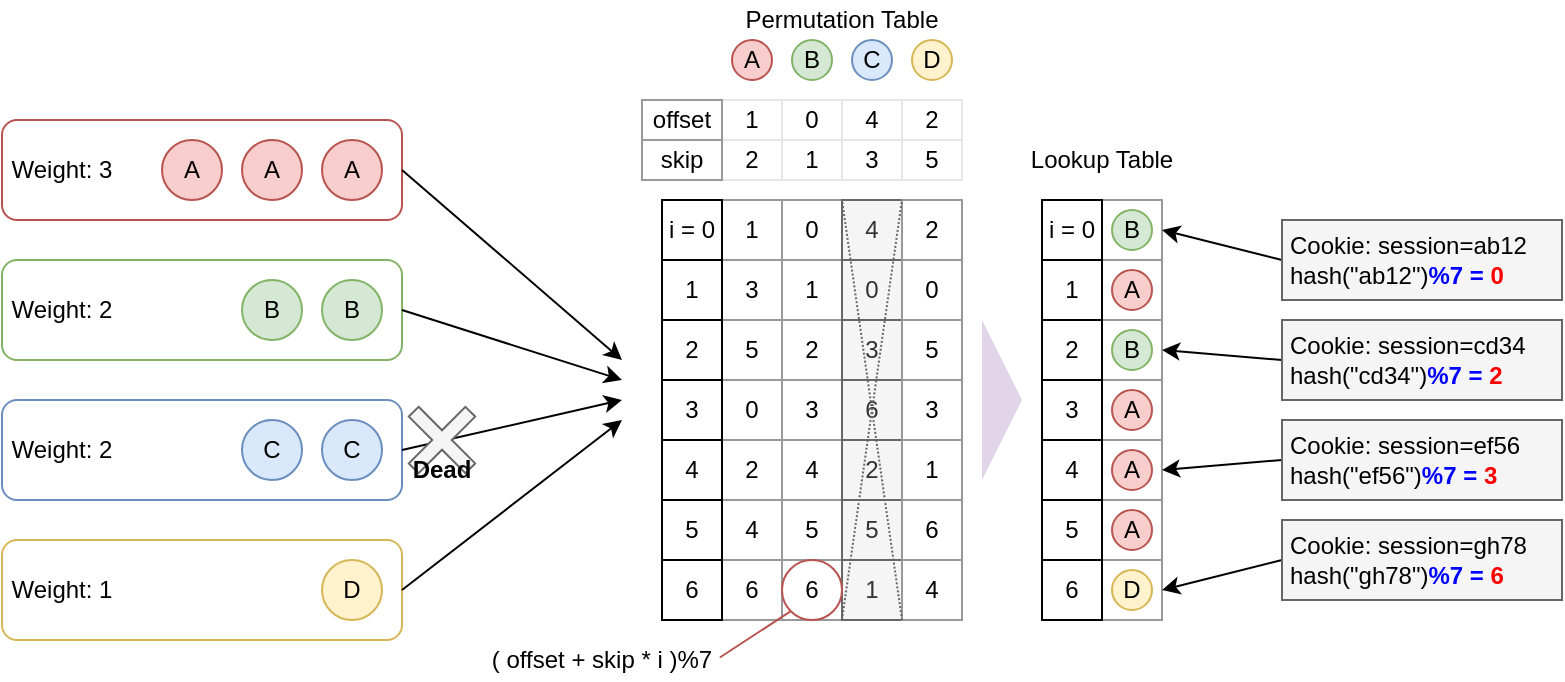 <mxfile>
    <diagram id="SwyTIUc-K7ksmOeCrZUB" name="Page-1">
        <mxGraphModel dx="906" dy="626" grid="1" gridSize="10" guides="1" tooltips="1" connect="1" arrows="1" fold="1" page="1" pageScale="1" pageWidth="850" pageHeight="1100" math="0" shadow="0">
            <root>
                <mxCell id="0"/>
                <mxCell id="1" parent="0"/>
                <mxCell id="5" value="" style="rounded=1;whiteSpace=wrap;html=1;fillColor=default;strokeColor=#b85450;" parent="1" vertex="1">
                    <mxGeometry x="80" y="150" width="200" height="50" as="geometry"/>
                </mxCell>
                <mxCell id="7" value="" style="rounded=1;whiteSpace=wrap;html=1;fillColor=default;strokeColor=#82b366;" parent="1" vertex="1">
                    <mxGeometry x="80" y="220" width="200" height="50" as="geometry"/>
                </mxCell>
                <mxCell id="8" value="" style="rounded=1;whiteSpace=wrap;html=1;fillColor=default;strokeColor=#6c8ebf;" parent="1" vertex="1">
                    <mxGeometry x="80" y="290" width="200" height="50" as="geometry"/>
                </mxCell>
                <mxCell id="9" value="" style="rounded=1;whiteSpace=wrap;html=1;fillColor=default;strokeColor=#d6b656;" parent="1" vertex="1">
                    <mxGeometry x="80" y="360" width="200" height="50" as="geometry"/>
                </mxCell>
                <mxCell id="10" value="" style="endArrow=classic;html=1;exitX=1;exitY=0.5;exitDx=0;exitDy=0;" parent="1" source="5" edge="1">
                    <mxGeometry width="50" height="50" relative="1" as="geometry">
                        <mxPoint x="370" y="290" as="sourcePoint"/>
                        <mxPoint x="390" y="270" as="targetPoint"/>
                    </mxGeometry>
                </mxCell>
                <mxCell id="11" value="" style="endArrow=classic;html=1;exitX=1;exitY=0.5;exitDx=0;exitDy=0;" parent="1" source="9" edge="1">
                    <mxGeometry width="50" height="50" relative="1" as="geometry">
                        <mxPoint x="290" y="210" as="sourcePoint"/>
                        <mxPoint x="390" y="300" as="targetPoint"/>
                    </mxGeometry>
                </mxCell>
                <mxCell id="12" value="" style="endArrow=classic;html=1;exitX=1;exitY=0.5;exitDx=0;exitDy=0;" parent="1" source="8" edge="1">
                    <mxGeometry width="50" height="50" relative="1" as="geometry">
                        <mxPoint x="290" y="380" as="sourcePoint"/>
                        <mxPoint x="390" y="290" as="targetPoint"/>
                    </mxGeometry>
                </mxCell>
                <mxCell id="13" value="" style="endArrow=classic;html=1;exitX=1;exitY=0.5;exitDx=0;exitDy=0;" parent="1" source="7" edge="1">
                    <mxGeometry width="50" height="50" relative="1" as="geometry">
                        <mxPoint x="290" y="320" as="sourcePoint"/>
                        <mxPoint x="390" y="280" as="targetPoint"/>
                    </mxGeometry>
                </mxCell>
                <mxCell id="4" value="A" style="ellipse;whiteSpace=wrap;html=1;aspect=fixed;fillColor=#f8cecc;strokeColor=#b85450;" parent="1" vertex="1">
                    <mxGeometry x="240" y="160" width="30" height="30" as="geometry"/>
                </mxCell>
                <mxCell id="14" value="A" style="ellipse;whiteSpace=wrap;html=1;aspect=fixed;fillColor=#f8cecc;strokeColor=#b85450;" parent="1" vertex="1">
                    <mxGeometry x="200" y="160" width="30" height="30" as="geometry"/>
                </mxCell>
                <mxCell id="15" value="A" style="ellipse;whiteSpace=wrap;html=1;aspect=fixed;fillColor=#f8cecc;strokeColor=#b85450;" parent="1" vertex="1">
                    <mxGeometry x="160" y="160" width="30" height="30" as="geometry"/>
                </mxCell>
                <mxCell id="16" value="B" style="ellipse;whiteSpace=wrap;html=1;aspect=fixed;fillColor=#d5e8d4;strokeColor=#82b366;" parent="1" vertex="1">
                    <mxGeometry x="200" y="230" width="30" height="30" as="geometry"/>
                </mxCell>
                <mxCell id="17" value="B" style="ellipse;whiteSpace=wrap;html=1;aspect=fixed;fillColor=#d5e8d4;strokeColor=#82b366;" parent="1" vertex="1">
                    <mxGeometry x="240" y="230" width="30" height="30" as="geometry"/>
                </mxCell>
                <mxCell id="18" value="C" style="ellipse;whiteSpace=wrap;html=1;aspect=fixed;fillColor=#dae8fc;strokeColor=#6c8ebf;" parent="1" vertex="1">
                    <mxGeometry x="240" y="300" width="30" height="30" as="geometry"/>
                </mxCell>
                <mxCell id="19" value="C" style="ellipse;whiteSpace=wrap;html=1;aspect=fixed;fillColor=#dae8fc;strokeColor=#6c8ebf;" parent="1" vertex="1">
                    <mxGeometry x="200" y="300" width="30" height="30" as="geometry"/>
                </mxCell>
                <mxCell id="20" value="D" style="ellipse;whiteSpace=wrap;html=1;aspect=fixed;fillColor=#fff2cc;strokeColor=#d6b656;" parent="1" vertex="1">
                    <mxGeometry x="240" y="370" width="30" height="30" as="geometry"/>
                </mxCell>
                <mxCell id="21" value="" style="shape=cross;whiteSpace=wrap;html=1;fillColor=#f5f5f5;size=0.173;fontColor=#333333;strokeColor=#666666;rotation=45;" parent="1" vertex="1">
                    <mxGeometry x="280" y="290" width="40" height="40" as="geometry"/>
                </mxCell>
                <mxCell id="22" value="Dead" style="text;html=1;strokeColor=none;fillColor=none;align=center;verticalAlign=middle;whiteSpace=wrap;rounded=0;fontStyle=1" parent="1" vertex="1">
                    <mxGeometry x="270" y="310" width="60" height="30" as="geometry"/>
                </mxCell>
                <mxCell id="34" value="Weight: 3" style="text;html=1;strokeColor=none;fillColor=none;align=center;verticalAlign=middle;whiteSpace=wrap;rounded=0;" parent="1" vertex="1">
                    <mxGeometry x="80" y="160" width="60" height="30" as="geometry"/>
                </mxCell>
                <mxCell id="35" value="Weight: 2" style="text;html=1;strokeColor=none;fillColor=none;align=center;verticalAlign=middle;whiteSpace=wrap;rounded=0;" parent="1" vertex="1">
                    <mxGeometry x="80" y="230" width="60" height="30" as="geometry"/>
                </mxCell>
                <mxCell id="36" value="Weight: 2" style="text;html=1;strokeColor=none;fillColor=none;align=center;verticalAlign=middle;whiteSpace=wrap;rounded=0;" parent="1" vertex="1">
                    <mxGeometry x="80" y="300" width="60" height="30" as="geometry"/>
                </mxCell>
                <mxCell id="37" value="Weight: 1" style="text;html=1;strokeColor=none;fillColor=none;align=center;verticalAlign=middle;whiteSpace=wrap;rounded=0;" parent="1" vertex="1">
                    <mxGeometry x="80" y="370" width="60" height="30" as="geometry"/>
                </mxCell>
                <mxCell id="128" value="3" style="whiteSpace=wrap;html=1;aspect=fixed;strokeColor=#999999;" vertex="1" parent="1">
                    <mxGeometry x="440" y="220" width="30" height="30" as="geometry"/>
                </mxCell>
                <mxCell id="129" value="5" style="whiteSpace=wrap;html=1;aspect=fixed;strokeColor=#999999;" vertex="1" parent="1">
                    <mxGeometry x="440" y="250" width="30" height="30" as="geometry"/>
                </mxCell>
                <mxCell id="130" value="0" style="whiteSpace=wrap;html=1;aspect=fixed;strokeColor=#999999;" vertex="1" parent="1">
                    <mxGeometry x="440" y="280" width="30" height="30" as="geometry"/>
                </mxCell>
                <mxCell id="131" value="2" style="whiteSpace=wrap;html=1;aspect=fixed;strokeColor=#999999;" vertex="1" parent="1">
                    <mxGeometry x="440" y="310" width="30" height="30" as="geometry"/>
                </mxCell>
                <mxCell id="132" value="4" style="whiteSpace=wrap;html=1;aspect=fixed;strokeColor=#999999;" vertex="1" parent="1">
                    <mxGeometry x="440" y="340" width="30" height="30" as="geometry"/>
                </mxCell>
                <mxCell id="133" value="6" style="whiteSpace=wrap;html=1;aspect=fixed;strokeColor=#999999;" vertex="1" parent="1">
                    <mxGeometry x="440" y="370" width="30" height="30" as="geometry"/>
                </mxCell>
                <mxCell id="134" value="1" style="whiteSpace=wrap;html=1;aspect=fixed;strokeColor=#999999;" vertex="1" parent="1">
                    <mxGeometry x="440" y="190" width="30" height="30" as="geometry"/>
                </mxCell>
                <mxCell id="135" value="1" style="whiteSpace=wrap;html=1;aspect=fixed;strokeColor=#999999;" vertex="1" parent="1">
                    <mxGeometry x="470" y="220" width="30" height="30" as="geometry"/>
                </mxCell>
                <mxCell id="136" value="2" style="whiteSpace=wrap;html=1;aspect=fixed;strokeColor=#999999;" vertex="1" parent="1">
                    <mxGeometry x="470" y="250" width="30" height="30" as="geometry"/>
                </mxCell>
                <mxCell id="137" value="3" style="whiteSpace=wrap;html=1;aspect=fixed;strokeColor=#999999;" vertex="1" parent="1">
                    <mxGeometry x="470" y="280" width="30" height="30" as="geometry"/>
                </mxCell>
                <mxCell id="138" value="4" style="whiteSpace=wrap;html=1;aspect=fixed;strokeColor=#999999;" vertex="1" parent="1">
                    <mxGeometry x="470" y="310" width="30" height="30" as="geometry"/>
                </mxCell>
                <mxCell id="139" value="5" style="whiteSpace=wrap;html=1;aspect=fixed;strokeColor=#999999;" vertex="1" parent="1">
                    <mxGeometry x="470" y="340" width="30" height="30" as="geometry"/>
                </mxCell>
                <mxCell id="140" value="6" style="whiteSpace=wrap;html=1;aspect=fixed;strokeColor=#999999;" vertex="1" parent="1">
                    <mxGeometry x="470" y="370" width="30" height="30" as="geometry"/>
                </mxCell>
                <mxCell id="141" value="0" style="whiteSpace=wrap;html=1;aspect=fixed;strokeColor=#999999;" vertex="1" parent="1">
                    <mxGeometry x="470" y="190" width="30" height="30" as="geometry"/>
                </mxCell>
                <mxCell id="142" value="0" style="whiteSpace=wrap;html=1;aspect=fixed;strokeColor=#666666;fillColor=#f5f5f5;fontColor=#333333;" vertex="1" parent="1">
                    <mxGeometry x="500" y="220" width="30" height="30" as="geometry"/>
                </mxCell>
                <mxCell id="143" value="3" style="whiteSpace=wrap;html=1;aspect=fixed;strokeColor=#666666;fillColor=#f5f5f5;fontColor=#333333;" vertex="1" parent="1">
                    <mxGeometry x="500" y="250" width="30" height="30" as="geometry"/>
                </mxCell>
                <mxCell id="144" value="6" style="whiteSpace=wrap;html=1;aspect=fixed;strokeColor=#666666;fillColor=#f5f5f5;fontColor=#333333;" vertex="1" parent="1">
                    <mxGeometry x="500" y="280" width="30" height="30" as="geometry"/>
                </mxCell>
                <mxCell id="145" value="2" style="whiteSpace=wrap;html=1;aspect=fixed;strokeColor=#666666;fillColor=#f5f5f5;fontColor=#333333;" vertex="1" parent="1">
                    <mxGeometry x="500" y="310" width="30" height="30" as="geometry"/>
                </mxCell>
                <mxCell id="146" value="5" style="whiteSpace=wrap;html=1;aspect=fixed;strokeColor=#666666;fillColor=#f5f5f5;fontColor=#333333;" vertex="1" parent="1">
                    <mxGeometry x="500" y="340" width="30" height="30" as="geometry"/>
                </mxCell>
                <mxCell id="147" value="1" style="whiteSpace=wrap;html=1;aspect=fixed;strokeColor=#666666;fillColor=#f5f5f5;fontColor=#333333;" vertex="1" parent="1">
                    <mxGeometry x="500" y="370" width="30" height="30" as="geometry"/>
                </mxCell>
                <mxCell id="148" value="4" style="whiteSpace=wrap;html=1;aspect=fixed;strokeColor=#666666;fillColor=#f5f5f5;fontColor=#333333;" vertex="1" parent="1">
                    <mxGeometry x="500" y="190" width="30" height="30" as="geometry"/>
                </mxCell>
                <mxCell id="149" value="0" style="whiteSpace=wrap;html=1;aspect=fixed;strokeColor=#999999;" vertex="1" parent="1">
                    <mxGeometry x="530" y="220" width="30" height="30" as="geometry"/>
                </mxCell>
                <mxCell id="150" value="5" style="whiteSpace=wrap;html=1;aspect=fixed;strokeColor=#999999;" vertex="1" parent="1">
                    <mxGeometry x="530" y="250" width="30" height="30" as="geometry"/>
                </mxCell>
                <mxCell id="151" value="3" style="whiteSpace=wrap;html=1;aspect=fixed;strokeColor=#999999;" vertex="1" parent="1">
                    <mxGeometry x="530" y="280" width="30" height="30" as="geometry"/>
                </mxCell>
                <mxCell id="152" value="1" style="whiteSpace=wrap;html=1;aspect=fixed;strokeColor=#999999;" vertex="1" parent="1">
                    <mxGeometry x="530" y="310" width="30" height="30" as="geometry"/>
                </mxCell>
                <mxCell id="153" value="6" style="whiteSpace=wrap;html=1;aspect=fixed;strokeColor=#999999;" vertex="1" parent="1">
                    <mxGeometry x="530" y="340" width="30" height="30" as="geometry"/>
                </mxCell>
                <mxCell id="154" value="4" style="whiteSpace=wrap;html=1;aspect=fixed;strokeColor=#999999;" vertex="1" parent="1">
                    <mxGeometry x="530" y="370" width="30" height="30" as="geometry"/>
                </mxCell>
                <mxCell id="155" value="2" style="whiteSpace=wrap;html=1;aspect=fixed;strokeColor=#999999;" vertex="1" parent="1">
                    <mxGeometry x="530" y="190" width="30" height="30" as="geometry"/>
                </mxCell>
                <mxCell id="163" value="Permutation Table" style="text;html=1;strokeColor=none;fillColor=none;align=center;verticalAlign=middle;whiteSpace=wrap;rounded=0;" vertex="1" parent="1">
                    <mxGeometry x="440" y="90" width="120" height="20" as="geometry"/>
                </mxCell>
                <mxCell id="164" value="Lookup Table" style="text;html=1;strokeColor=none;fillColor=none;align=center;verticalAlign=middle;whiteSpace=wrap;rounded=0;" vertex="1" parent="1">
                    <mxGeometry x="590" y="160" width="80" height="20" as="geometry"/>
                </mxCell>
                <mxCell id="165" value="A" style="ellipse;whiteSpace=wrap;html=1;aspect=fixed;fillColor=#f8cecc;strokeColor=#b85450;" vertex="1" parent="1">
                    <mxGeometry x="445" y="110" width="20" height="20" as="geometry"/>
                </mxCell>
                <mxCell id="166" value="B" style="ellipse;whiteSpace=wrap;html=1;aspect=fixed;fillColor=#d5e8d4;strokeColor=#82b366;" vertex="1" parent="1">
                    <mxGeometry x="475" y="110" width="20" height="20" as="geometry"/>
                </mxCell>
                <mxCell id="167" value="C" style="ellipse;whiteSpace=wrap;html=1;aspect=fixed;fillColor=#dae8fc;strokeColor=#6c8ebf;" vertex="1" parent="1">
                    <mxGeometry x="505" y="110" width="20" height="20" as="geometry"/>
                </mxCell>
                <mxCell id="168" value="D" style="ellipse;whiteSpace=wrap;html=1;aspect=fixed;fillColor=#fff2cc;strokeColor=#d6b656;" vertex="1" parent="1">
                    <mxGeometry x="535" y="110" width="20" height="20" as="geometry"/>
                </mxCell>
                <mxCell id="169" value="i = 0" style="rounded=0;whiteSpace=wrap;html=1;" vertex="1" parent="1">
                    <mxGeometry x="410" y="190" width="30" height="30" as="geometry"/>
                </mxCell>
                <mxCell id="170" value="1" style="rounded=0;whiteSpace=wrap;html=1;" vertex="1" parent="1">
                    <mxGeometry x="410" y="220" width="30" height="30" as="geometry"/>
                </mxCell>
                <mxCell id="175" value="1" style="rounded=0;whiteSpace=wrap;html=1;strokeColor=#E6E6E6;fillColor=default;" vertex="1" parent="1">
                    <mxGeometry x="440" y="140" width="30" height="20" as="geometry"/>
                </mxCell>
                <mxCell id="176" value="0" style="rounded=0;whiteSpace=wrap;html=1;strokeColor=#E6E6E6;fillColor=default;" vertex="1" parent="1">
                    <mxGeometry x="470" y="140" width="30" height="20" as="geometry"/>
                </mxCell>
                <mxCell id="177" value="4" style="rounded=0;whiteSpace=wrap;html=1;strokeColor=#E6E6E6;fillColor=default;" vertex="1" parent="1">
                    <mxGeometry x="500" y="140" width="30" height="20" as="geometry"/>
                </mxCell>
                <mxCell id="178" value="2" style="rounded=0;whiteSpace=wrap;html=1;strokeColor=#E6E6E6;fillColor=default;" vertex="1" parent="1">
                    <mxGeometry x="530" y="140" width="30" height="20" as="geometry"/>
                </mxCell>
                <mxCell id="179" value="2" style="rounded=0;whiteSpace=wrap;html=1;strokeColor=#E6E6E6;fillColor=default;" vertex="1" parent="1">
                    <mxGeometry x="440" y="160" width="30" height="20" as="geometry"/>
                </mxCell>
                <mxCell id="180" value="1" style="rounded=0;whiteSpace=wrap;html=1;strokeColor=#E6E6E6;fillColor=default;" vertex="1" parent="1">
                    <mxGeometry x="470" y="160" width="30" height="20" as="geometry"/>
                </mxCell>
                <mxCell id="181" value="3" style="rounded=0;whiteSpace=wrap;html=1;strokeColor=#E6E6E6;fillColor=default;" vertex="1" parent="1">
                    <mxGeometry x="500" y="160" width="30" height="20" as="geometry"/>
                </mxCell>
                <mxCell id="182" value="5" style="rounded=0;whiteSpace=wrap;html=1;strokeColor=#E6E6E6;fillColor=default;" vertex="1" parent="1">
                    <mxGeometry x="530" y="160" width="30" height="20" as="geometry"/>
                </mxCell>
                <mxCell id="183" value="2" style="rounded=0;whiteSpace=wrap;html=1;" vertex="1" parent="1">
                    <mxGeometry x="410" y="250" width="30" height="30" as="geometry"/>
                </mxCell>
                <mxCell id="184" value="3" style="rounded=0;whiteSpace=wrap;html=1;" vertex="1" parent="1">
                    <mxGeometry x="410" y="280" width="30" height="30" as="geometry"/>
                </mxCell>
                <mxCell id="185" value="4" style="rounded=0;whiteSpace=wrap;html=1;" vertex="1" parent="1">
                    <mxGeometry x="410" y="310" width="30" height="30" as="geometry"/>
                </mxCell>
                <mxCell id="186" value="5" style="rounded=0;whiteSpace=wrap;html=1;" vertex="1" parent="1">
                    <mxGeometry x="410" y="340" width="30" height="30" as="geometry"/>
                </mxCell>
                <mxCell id="187" value="6" style="rounded=0;whiteSpace=wrap;html=1;" vertex="1" parent="1">
                    <mxGeometry x="410" y="370" width="30" height="30" as="geometry"/>
                </mxCell>
                <mxCell id="173" value="offset" style="rounded=0;whiteSpace=wrap;html=1;strokeColor=#999999;" vertex="1" parent="1">
                    <mxGeometry x="400" y="140" width="40" height="20" as="geometry"/>
                </mxCell>
                <mxCell id="174" value="skip" style="rounded=0;whiteSpace=wrap;html=1;strokeColor=#999999;" vertex="1" parent="1">
                    <mxGeometry x="400" y="160" width="40" height="20" as="geometry"/>
                </mxCell>
                <mxCell id="188" value="" style="ellipse;whiteSpace=wrap;html=1;aspect=fixed;strokeColor=#b85450;fillColor=none;" vertex="1" parent="1">
                    <mxGeometry x="470" y="370" width="30" height="30" as="geometry"/>
                </mxCell>
                <mxCell id="191" style="edgeStyle=none;html=1;entryX=0;entryY=1;entryDx=0;entryDy=0;fillColor=#f8cecc;strokeColor=#b85450;exitX=0.991;exitY=0.437;exitDx=0;exitDy=0;exitPerimeter=0;endArrow=none;endFill=0;" edge="1" parent="1" source="190" target="188">
                    <mxGeometry relative="1" as="geometry"/>
                </mxCell>
                <mxCell id="190" value="( offset + skip * i )%7" style="text;html=1;strokeColor=none;fillColor=none;align=center;verticalAlign=middle;whiteSpace=wrap;rounded=0;" vertex="1" parent="1">
                    <mxGeometry x="320" y="410" width="120" height="20" as="geometry"/>
                </mxCell>
                <mxCell id="192" value="" style="whiteSpace=wrap;html=1;aspect=fixed;strokeColor=#999999;" vertex="1" parent="1">
                    <mxGeometry x="630" y="220" width="30" height="30" as="geometry"/>
                </mxCell>
                <mxCell id="193" value="" style="whiteSpace=wrap;html=1;aspect=fixed;strokeColor=#999999;" vertex="1" parent="1">
                    <mxGeometry x="630" y="250" width="30" height="30" as="geometry"/>
                </mxCell>
                <mxCell id="194" value="" style="whiteSpace=wrap;html=1;aspect=fixed;strokeColor=#999999;" vertex="1" parent="1">
                    <mxGeometry x="630" y="280" width="30" height="30" as="geometry"/>
                </mxCell>
                <mxCell id="195" value="" style="whiteSpace=wrap;html=1;aspect=fixed;strokeColor=#999999;" vertex="1" parent="1">
                    <mxGeometry x="630" y="310" width="30" height="30" as="geometry"/>
                </mxCell>
                <mxCell id="196" value="" style="whiteSpace=wrap;html=1;aspect=fixed;strokeColor=#999999;" vertex="1" parent="1">
                    <mxGeometry x="630" y="340" width="30" height="30" as="geometry"/>
                </mxCell>
                <mxCell id="197" value="" style="whiteSpace=wrap;html=1;aspect=fixed;strokeColor=#999999;" vertex="1" parent="1">
                    <mxGeometry x="630" y="370" width="30" height="30" as="geometry"/>
                </mxCell>
                <mxCell id="198" value="" style="whiteSpace=wrap;html=1;aspect=fixed;strokeColor=#999999;" vertex="1" parent="1">
                    <mxGeometry x="630" y="190" width="30" height="30" as="geometry"/>
                </mxCell>
                <mxCell id="199" value="i = 0" style="rounded=0;whiteSpace=wrap;html=1;" vertex="1" parent="1">
                    <mxGeometry x="600" y="190" width="30" height="30" as="geometry"/>
                </mxCell>
                <mxCell id="200" value="1" style="rounded=0;whiteSpace=wrap;html=1;" vertex="1" parent="1">
                    <mxGeometry x="600" y="220" width="30" height="30" as="geometry"/>
                </mxCell>
                <mxCell id="201" value="2" style="rounded=0;whiteSpace=wrap;html=1;" vertex="1" parent="1">
                    <mxGeometry x="600" y="250" width="30" height="30" as="geometry"/>
                </mxCell>
                <mxCell id="202" value="3" style="rounded=0;whiteSpace=wrap;html=1;" vertex="1" parent="1">
                    <mxGeometry x="600" y="280" width="30" height="30" as="geometry"/>
                </mxCell>
                <mxCell id="203" value="4" style="rounded=0;whiteSpace=wrap;html=1;" vertex="1" parent="1">
                    <mxGeometry x="600" y="310" width="30" height="30" as="geometry"/>
                </mxCell>
                <mxCell id="204" value="5" style="rounded=0;whiteSpace=wrap;html=1;" vertex="1" parent="1">
                    <mxGeometry x="600" y="340" width="30" height="30" as="geometry"/>
                </mxCell>
                <mxCell id="205" value="6" style="rounded=0;whiteSpace=wrap;html=1;" vertex="1" parent="1">
                    <mxGeometry x="600" y="370" width="30" height="30" as="geometry"/>
                </mxCell>
                <mxCell id="207" value="A" style="ellipse;whiteSpace=wrap;html=1;aspect=fixed;fillColor=#f8cecc;strokeColor=#b85450;" vertex="1" parent="1">
                    <mxGeometry x="635" y="225" width="20" height="20" as="geometry"/>
                </mxCell>
                <mxCell id="208" value="B" style="ellipse;whiteSpace=wrap;html=1;aspect=fixed;fillColor=#d5e8d4;strokeColor=#82b366;" vertex="1" parent="1">
                    <mxGeometry x="635" y="195" width="20" height="20" as="geometry"/>
                </mxCell>
                <mxCell id="210" value="D" style="ellipse;whiteSpace=wrap;html=1;aspect=fixed;fillColor=#fff2cc;strokeColor=#d6b656;" vertex="1" parent="1">
                    <mxGeometry x="635" y="375" width="20" height="20" as="geometry"/>
                </mxCell>
                <mxCell id="211" value="A" style="ellipse;whiteSpace=wrap;html=1;aspect=fixed;fillColor=#f8cecc;strokeColor=#b85450;" vertex="1" parent="1">
                    <mxGeometry x="635" y="285" width="20" height="20" as="geometry"/>
                </mxCell>
                <mxCell id="212" value="A" style="ellipse;whiteSpace=wrap;html=1;aspect=fixed;fillColor=#f8cecc;strokeColor=#b85450;" vertex="1" parent="1">
                    <mxGeometry x="635" y="345" width="20" height="20" as="geometry"/>
                </mxCell>
                <mxCell id="215" value="B" style="ellipse;whiteSpace=wrap;html=1;aspect=fixed;fillColor=#d5e8d4;strokeColor=#82b366;" vertex="1" parent="1">
                    <mxGeometry x="635" y="255" width="20" height="20" as="geometry"/>
                </mxCell>
                <mxCell id="216" value="A" style="ellipse;whiteSpace=wrap;html=1;aspect=fixed;fillColor=#f8cecc;strokeColor=#b85450;" vertex="1" parent="1">
                    <mxGeometry x="635" y="315" width="20" height="20" as="geometry"/>
                </mxCell>
                <mxCell id="217" value="" style="triangle;whiteSpace=wrap;html=1;strokeColor=none;fillColor=#e1d5e7;" vertex="1" parent="1">
                    <mxGeometry x="570" y="250" width="20" height="80" as="geometry"/>
                </mxCell>
                <mxCell id="218" style="edgeStyle=none;html=1;exitX=0;exitY=0.5;exitDx=0;exitDy=0;fontColor=#000000;entryX=1;entryY=0.5;entryDx=0;entryDy=0;" edge="1" parent="1" source="219" target="195">
                    <mxGeometry relative="1" as="geometry">
                        <mxPoint x="630" y="380" as="targetPoint"/>
                    </mxGeometry>
                </mxCell>
                <mxCell id="219" value="&lt;font color=&quot;#000000&quot;&gt;Cookie: session=ef56&lt;br&gt;hash(&quot;ef56&quot;&lt;/font&gt;&lt;font style=&quot;&quot; color=&quot;#000000&quot;&gt;)&lt;/font&gt;&lt;font style=&quot;font-weight: bold;&quot; color=&quot;#0000ff&quot;&gt;%7 = &lt;/font&gt;&lt;font color=&quot;#ff0000&quot; style=&quot;font-weight: bold;&quot;&gt;3&lt;/font&gt;" style="rounded=0;whiteSpace=wrap;html=1;fillColor=#f5f5f5;fontColor=#333333;strokeColor=#666666;align=left;spacingLeft=2;" vertex="1" parent="1">
                    <mxGeometry x="720" y="300" width="140" height="40" as="geometry"/>
                </mxCell>
                <mxCell id="220" style="edgeStyle=none;html=1;exitX=0;exitY=0.5;exitDx=0;exitDy=0;fontColor=#000000;entryX=1;entryY=0.5;entryDx=0;entryDy=0;" edge="1" parent="1" source="221" target="193">
                    <mxGeometry relative="1" as="geometry">
                        <mxPoint x="630" y="220" as="targetPoint"/>
                    </mxGeometry>
                </mxCell>
                <mxCell id="221" value="&lt;span style=&quot;color: rgb(0, 0, 0);&quot;&gt;Cookie: session=cd34&lt;/span&gt;&lt;br style=&quot;border-color: var(--border-color); color: rgb(0, 0, 0);&quot;&gt;&lt;font color=&quot;#000000&quot;&gt;hash(&quot;cd34&quot;&lt;/font&gt;&lt;font style=&quot;&quot; color=&quot;#000000&quot;&gt;)&lt;/font&gt;&lt;font style=&quot;font-weight: bold;&quot; color=&quot;#0000ff&quot;&gt;%7 = &lt;/font&gt;&lt;font color=&quot;#ff0000&quot; style=&quot;font-weight: bold;&quot;&gt;2&lt;/font&gt;" style="rounded=0;whiteSpace=wrap;html=1;fillColor=#f5f5f5;fontColor=#333333;strokeColor=#666666;align=left;spacingLeft=2;" vertex="1" parent="1">
                    <mxGeometry x="720" y="250" width="140" height="40" as="geometry"/>
                </mxCell>
                <mxCell id="222" style="edgeStyle=none;html=1;exitX=0;exitY=0.5;exitDx=0;exitDy=0;fontColor=#000000;entryX=1;entryY=0.5;entryDx=0;entryDy=0;" edge="1" parent="1" source="223" target="197">
                    <mxGeometry relative="1" as="geometry">
                        <mxPoint x="630" y="420" as="targetPoint"/>
                    </mxGeometry>
                </mxCell>
                <mxCell id="223" value="&lt;font color=&quot;#000000&quot;&gt;Cookie: session=gh78&lt;br&gt;hash(&quot;gh78&quot;&lt;/font&gt;&lt;font style=&quot;&quot; color=&quot;#000000&quot;&gt;)&lt;/font&gt;&lt;font style=&quot;font-weight: bold;&quot; color=&quot;#0000ff&quot;&gt;%7 = &lt;/font&gt;&lt;font color=&quot;#ff0000&quot; style=&quot;font-weight: bold;&quot;&gt;6&lt;/font&gt;" style="rounded=0;whiteSpace=wrap;html=1;fillColor=#f5f5f5;fontColor=#333333;strokeColor=#666666;align=left;spacingLeft=2;" vertex="1" parent="1">
                    <mxGeometry x="720" y="350" width="140" height="40" as="geometry"/>
                </mxCell>
                <mxCell id="224" style="edgeStyle=none;html=1;exitX=0;exitY=0.5;exitDx=0;exitDy=0;fontColor=#000000;entryX=1;entryY=0.5;entryDx=0;entryDy=0;" edge="1" parent="1" source="225" target="198">
                    <mxGeometry relative="1" as="geometry">
                        <mxPoint x="630" y="220" as="targetPoint"/>
                    </mxGeometry>
                </mxCell>
                <mxCell id="225" value="&lt;span style=&quot;color: rgb(0, 0, 0);&quot;&gt;Cookie: session=ab12&lt;/span&gt;&lt;br style=&quot;border-color: var(--border-color); color: rgb(0, 0, 0);&quot;&gt;&lt;font color=&quot;#000000&quot;&gt;hash(&quot;ab12&quot;&lt;/font&gt;&lt;font style=&quot;&quot; color=&quot;#000000&quot;&gt;)&lt;/font&gt;&lt;font style=&quot;font-weight: bold;&quot; color=&quot;#0000ff&quot;&gt;%7 = &lt;/font&gt;&lt;font color=&quot;#ff0000&quot; style=&quot;font-weight: bold;&quot;&gt;0&lt;/font&gt;" style="rounded=0;whiteSpace=wrap;html=1;fillColor=#f5f5f5;fontColor=#333333;strokeColor=#666666;align=left;spacingLeft=2;" vertex="1" parent="1">
                    <mxGeometry x="720" y="200" width="140" height="40" as="geometry"/>
                </mxCell>
                <mxCell id="226" value="" style="endArrow=none;html=1;entryX=1;entryY=0;entryDx=0;entryDy=0;dashed=1;dashPattern=1 1;fillColor=#f5f5f5;strokeColor=#666666;" edge="1" parent="1" target="148">
                    <mxGeometry width="50" height="50" relative="1" as="geometry">
                        <mxPoint x="500" y="400" as="sourcePoint"/>
                        <mxPoint x="550" y="350" as="targetPoint"/>
                    </mxGeometry>
                </mxCell>
                <mxCell id="227" value="" style="endArrow=none;html=1;entryX=0;entryY=0;entryDx=0;entryDy=0;exitX=1;exitY=1;exitDx=0;exitDy=0;dashed=1;dashPattern=1 1;fillColor=#f5f5f5;strokeColor=#666666;" edge="1" parent="1" source="147" target="148">
                    <mxGeometry width="50" height="50" relative="1" as="geometry">
                        <mxPoint x="510" y="410" as="sourcePoint"/>
                        <mxPoint x="540" y="200" as="targetPoint"/>
                    </mxGeometry>
                </mxCell>
            </root>
        </mxGraphModel>
    </diagram>
</mxfile>